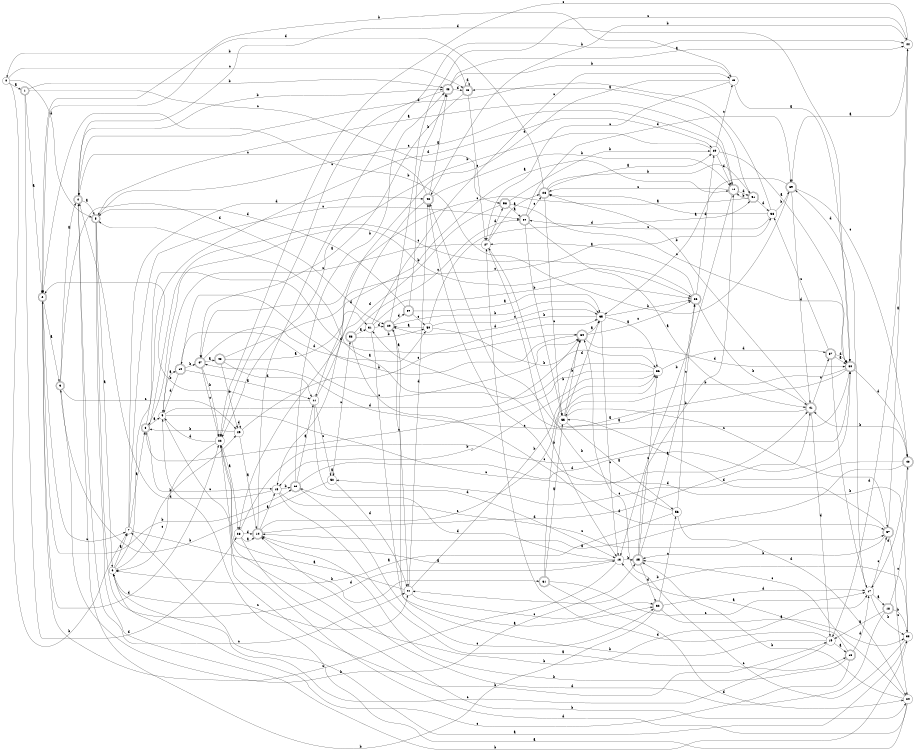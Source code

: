digraph n50_10 {
__start0 [label="" shape="none"];

rankdir=LR;
size="8,5";

s0 [style="filled", color="black", fillcolor="white" shape="circle", label="0"];
s1 [style="rounded,filled", color="black", fillcolor="white" shape="doublecircle", label="1"];
s2 [style="rounded,filled", color="black", fillcolor="white" shape="doublecircle", label="2"];
s3 [style="rounded,filled", color="black", fillcolor="white" shape="doublecircle", label="3"];
s4 [style="rounded,filled", color="black", fillcolor="white" shape="doublecircle", label="4"];
s5 [style="rounded,filled", color="black", fillcolor="white" shape="doublecircle", label="5"];
s6 [style="filled", color="black", fillcolor="white" shape="circle", label="6"];
s7 [style="filled", color="black", fillcolor="white" shape="circle", label="7"];
s8 [style="rounded,filled", color="black", fillcolor="white" shape="doublecircle", label="8"];
s9 [style="filled", color="black", fillcolor="white" shape="circle", label="9"];
s10 [style="rounded,filled", color="black", fillcolor="white" shape="doublecircle", label="10"];
s11 [style="filled", color="black", fillcolor="white" shape="circle", label="11"];
s12 [style="rounded,filled", color="black", fillcolor="white" shape="doublecircle", label="12"];
s13 [style="filled", color="black", fillcolor="white" shape="circle", label="13"];
s14 [style="rounded,filled", color="black", fillcolor="white" shape="doublecircle", label="14"];
s15 [style="filled", color="black", fillcolor="white" shape="circle", label="15"];
s16 [style="rounded,filled", color="black", fillcolor="white" shape="doublecircle", label="16"];
s17 [style="filled", color="black", fillcolor="white" shape="circle", label="17"];
s18 [style="rounded,filled", color="black", fillcolor="white" shape="doublecircle", label="18"];
s19 [style="filled", color="black", fillcolor="white" shape="circle", label="19"];
s20 [style="rounded,filled", color="black", fillcolor="white" shape="doublecircle", label="20"];
s21 [style="filled", color="black", fillcolor="white" shape="circle", label="21"];
s22 [style="filled", color="black", fillcolor="white" shape="circle", label="22"];
s23 [style="filled", color="black", fillcolor="white" shape="circle", label="23"];
s24 [style="filled", color="black", fillcolor="white" shape="circle", label="24"];
s25 [style="rounded,filled", color="black", fillcolor="white" shape="doublecircle", label="25"];
s26 [style="rounded,filled", color="black", fillcolor="white" shape="doublecircle", label="26"];
s27 [style="filled", color="black", fillcolor="white" shape="circle", label="27"];
s28 [style="rounded,filled", color="black", fillcolor="white" shape="doublecircle", label="28"];
s29 [style="filled", color="black", fillcolor="white" shape="circle", label="29"];
s30 [style="rounded,filled", color="black", fillcolor="white" shape="doublecircle", label="30"];
s31 [style="filled", color="black", fillcolor="white" shape="circle", label="31"];
s32 [style="rounded,filled", color="black", fillcolor="white" shape="doublecircle", label="32"];
s33 [style="filled", color="black", fillcolor="white" shape="circle", label="33"];
s34 [style="rounded,filled", color="black", fillcolor="white" shape="doublecircle", label="34"];
s35 [style="filled", color="black", fillcolor="white" shape="circle", label="35"];
s36 [style="filled", color="black", fillcolor="white" shape="circle", label="36"];
s37 [style="rounded,filled", color="black", fillcolor="white" shape="doublecircle", label="37"];
s38 [style="filled", color="black", fillcolor="white" shape="circle", label="38"];
s39 [style="rounded,filled", color="black", fillcolor="white" shape="doublecircle", label="39"];
s40 [style="rounded,filled", color="black", fillcolor="white" shape="doublecircle", label="40"];
s41 [style="rounded,filled", color="black", fillcolor="white" shape="doublecircle", label="41"];
s42 [style="rounded,filled", color="black", fillcolor="white" shape="doublecircle", label="42"];
s43 [style="rounded,filled", color="black", fillcolor="white" shape="doublecircle", label="43"];
s44 [style="filled", color="black", fillcolor="white" shape="circle", label="44"];
s45 [style="filled", color="black", fillcolor="white" shape="circle", label="45"];
s46 [style="rounded,filled", color="black", fillcolor="white" shape="doublecircle", label="46"];
s47 [style="rounded,filled", color="black", fillcolor="white" shape="doublecircle", label="47"];
s48 [style="rounded,filled", color="black", fillcolor="white" shape="doublecircle", label="48"];
s49 [style="filled", color="black", fillcolor="white" shape="circle", label="49"];
s50 [style="filled", color="black", fillcolor="white" shape="circle", label="50"];
s51 [style="rounded,filled", color="black", fillcolor="white" shape="doublecircle", label="51"];
s52 [style="filled", color="black", fillcolor="white" shape="circle", label="52"];
s53 [style="rounded,filled", color="black", fillcolor="white" shape="doublecircle", label="53"];
s54 [style="rounded,filled", color="black", fillcolor="white" shape="doublecircle", label="54"];
s55 [style="filled", color="black", fillcolor="white" shape="circle", label="55"];
s56 [style="filled", color="black", fillcolor="white" shape="circle", label="56"];
s57 [style="rounded,filled", color="black", fillcolor="white" shape="doublecircle", label="57"];
s58 [style="rounded,filled", color="black", fillcolor="white" shape="doublecircle", label="58"];
s59 [style="rounded,filled", color="black", fillcolor="white" shape="doublecircle", label="59"];
s60 [style="rounded,filled", color="black", fillcolor="white" shape="doublecircle", label="60"];
s61 [style="rounded,filled", color="black", fillcolor="white" shape="doublecircle", label="61"];
s0 -> s1 [label="a"];
s0 -> s7 [label="b"];
s0 -> s46 [label="c"];
s0 -> s5 [label="d"];
s1 -> s2 [label="a"];
s1 -> s43 [label="b"];
s1 -> s58 [label="c"];
s1 -> s23 [label="d"];
s2 -> s3 [label="a"];
s2 -> s60 [label="b"];
s2 -> s7 [label="c"];
s2 -> s22 [label="d"];
s3 -> s4 [label="a"];
s3 -> s25 [label="b"];
s3 -> s49 [label="c"];
s3 -> s20 [label="d"];
s4 -> s5 [label="a"];
s4 -> s43 [label="b"];
s4 -> s21 [label="c"];
s4 -> s30 [label="d"];
s5 -> s6 [label="a"];
s5 -> s33 [label="b"];
s5 -> s12 [label="c"];
s5 -> s13 [label="d"];
s6 -> s7 [label="a"];
s6 -> s49 [label="b"];
s6 -> s21 [label="c"];
s6 -> s34 [label="d"];
s7 -> s8 [label="a"];
s7 -> s61 [label="b"];
s7 -> s54 [label="c"];
s7 -> s42 [label="d"];
s8 -> s9 [label="a"];
s8 -> s26 [label="b"];
s8 -> s15 [label="c"];
s8 -> s29 [label="d"];
s9 -> s10 [label="a"];
s9 -> s19 [label="b"];
s9 -> s41 [label="c"];
s9 -> s34 [label="d"];
s10 -> s11 [label="a"];
s10 -> s47 [label="b"];
s10 -> s34 [label="c"];
s10 -> s9 [label="d"];
s11 -> s12 [label="a"];
s11 -> s2 [label="b"];
s11 -> s52 [label="c"];
s11 -> s13 [label="d"];
s12 -> s5 [label="a"];
s12 -> s13 [label="b"];
s12 -> s28 [label="c"];
s12 -> s51 [label="d"];
s13 -> s14 [label="a"];
s13 -> s25 [label="b"];
s13 -> s2 [label="c"];
s13 -> s60 [label="d"];
s14 -> s15 [label="a"];
s14 -> s44 [label="b"];
s14 -> s36 [label="c"];
s14 -> s41 [label="d"];
s15 -> s16 [label="a"];
s15 -> s60 [label="b"];
s15 -> s57 [label="c"];
s15 -> s4 [label="d"];
s16 -> s13 [label="a"];
s16 -> s14 [label="b"];
s16 -> s6 [label="c"];
s16 -> s17 [label="d"];
s17 -> s18 [label="a"];
s17 -> s33 [label="b"];
s17 -> s57 [label="c"];
s17 -> s39 [label="d"];
s18 -> s19 [label="a"];
s18 -> s33 [label="b"];
s18 -> s40 [label="c"];
s18 -> s14 [label="d"];
s19 -> s16 [label="a"];
s19 -> s20 [label="b"];
s19 -> s6 [label="c"];
s19 -> s27 [label="d"];
s20 -> s21 [label="a"];
s20 -> s35 [label="b"];
s20 -> s44 [label="c"];
s20 -> s59 [label="d"];
s21 -> s22 [label="a"];
s21 -> s36 [label="b"];
s21 -> s32 [label="c"];
s21 -> s42 [label="d"];
s22 -> s23 [label="a"];
s22 -> s17 [label="b"];
s22 -> s6 [label="c"];
s22 -> s9 [label="d"];
s23 -> s14 [label="a"];
s23 -> s24 [label="b"];
s23 -> s30 [label="c"];
s23 -> s14 [label="d"];
s24 -> s9 [label="a"];
s24 -> s25 [label="b"];
s24 -> s25 [label="c"];
s24 -> s22 [label="d"];
s25 -> s26 [label="a"];
s25 -> s12 [label="b"];
s25 -> s36 [label="c"];
s25 -> s32 [label="d"];
s26 -> s27 [label="a"];
s26 -> s41 [label="b"];
s26 -> s8 [label="c"];
s26 -> s29 [label="d"];
s27 -> s28 [label="a"];
s27 -> s13 [label="b"];
s27 -> s9 [label="c"];
s27 -> s58 [label="d"];
s28 -> s29 [label="a"];
s28 -> s51 [label="b"];
s28 -> s55 [label="c"];
s28 -> s2 [label="d"];
s29 -> s30 [label="a"];
s29 -> s22 [label="b"];
s29 -> s45 [label="c"];
s29 -> s12 [label="d"];
s30 -> s31 [label="a"];
s30 -> s55 [label="b"];
s30 -> s47 [label="c"];
s30 -> s40 [label="d"];
s31 -> s32 [label="a"];
s31 -> s26 [label="b"];
s31 -> s45 [label="c"];
s31 -> s20 [label="d"];
s32 -> s33 [label="a"];
s32 -> s4 [label="b"];
s32 -> s56 [label="c"];
s32 -> s17 [label="d"];
s33 -> s7 [label="a"];
s33 -> s21 [label="b"];
s33 -> s34 [label="c"];
s33 -> s42 [label="d"];
s34 -> s35 [label="a"];
s34 -> s10 [label="b"];
s34 -> s26 [label="c"];
s34 -> s30 [label="d"];
s35 -> s36 [label="a"];
s35 -> s26 [label="b"];
s35 -> s13 [label="c"];
s35 -> s20 [label="d"];
s36 -> s5 [label="a"];
s36 -> s15 [label="b"];
s36 -> s8 [label="c"];
s36 -> s37 [label="d"];
s37 -> s30 [label="a"];
s37 -> s17 [label="b"];
s37 -> s38 [label="c"];
s37 -> s30 [label="d"];
s38 -> s28 [label="a"];
s38 -> s39 [label="b"];
s38 -> s54 [label="c"];
s38 -> s4 [label="d"];
s39 -> s35 [label="a"];
s39 -> s2 [label="b"];
s39 -> s40 [label="c"];
s39 -> s41 [label="d"];
s40 -> s14 [label="a"];
s40 -> s41 [label="b"];
s40 -> s52 [label="c"];
s40 -> s17 [label="d"];
s41 -> s42 [label="a"];
s41 -> s28 [label="b"];
s41 -> s37 [label="c"];
s41 -> s19 [label="d"];
s42 -> s43 [label="a"];
s42 -> s12 [label="b"];
s42 -> s4 [label="c"];
s42 -> s15 [label="d"];
s43 -> s44 [label="a"];
s43 -> s45 [label="b"];
s43 -> s22 [label="c"];
s43 -> s46 [label="d"];
s44 -> s39 [label="a"];
s44 -> s42 [label="b"];
s44 -> s22 [label="c"];
s44 -> s19 [label="d"];
s45 -> s30 [label="a"];
s45 -> s2 [label="b"];
s45 -> s27 [label="c"];
s45 -> s11 [label="d"];
s46 -> s47 [label="a"];
s46 -> s0 [label="b"];
s46 -> s27 [label="c"];
s46 -> s46 [label="d"];
s47 -> s48 [label="a"];
s47 -> s22 [label="b"];
s47 -> s22 [label="c"];
s47 -> s50 [label="d"];
s48 -> s31 [label="a"];
s48 -> s49 [label="b"];
s48 -> s38 [label="c"];
s48 -> s11 [label="d"];
s49 -> s14 [label="a"];
s49 -> s8 [label="b"];
s49 -> s35 [label="c"];
s49 -> s49 [label="d"];
s50 -> s20 [label="a"];
s50 -> s36 [label="b"];
s50 -> s35 [label="c"];
s50 -> s51 [label="d"];
s51 -> s46 [label="a"];
s51 -> s12 [label="b"];
s51 -> s47 [label="c"];
s51 -> s38 [label="d"];
s52 -> s52 [label="a"];
s52 -> s3 [label="b"];
s52 -> s53 [label="c"];
s52 -> s21 [label="d"];
s53 -> s31 [label="a"];
s53 -> s50 [label="b"];
s53 -> s54 [label="c"];
s53 -> s57 [label="d"];
s54 -> s41 [label="a"];
s54 -> s55 [label="b"];
s54 -> s28 [label="c"];
s54 -> s39 [label="d"];
s55 -> s56 [label="a"];
s55 -> s34 [label="b"];
s55 -> s57 [label="c"];
s55 -> s35 [label="d"];
s56 -> s6 [label="a"];
s56 -> s27 [label="b"];
s56 -> s26 [label="c"];
s56 -> s24 [label="d"];
s57 -> s44 [label="a"];
s57 -> s25 [label="b"];
s57 -> s24 [label="c"];
s57 -> s55 [label="d"];
s58 -> s54 [label="a"];
s58 -> s29 [label="b"];
s58 -> s30 [label="c"];
s58 -> s23 [label="d"];
s59 -> s35 [label="a"];
s59 -> s43 [label="b"];
s59 -> s50 [label="c"];
s59 -> s5 [label="d"];
s60 -> s11 [label="a"];
s60 -> s43 [label="b"];
s60 -> s32 [label="c"];
s60 -> s30 [label="d"];
s61 -> s55 [label="a"];
s61 -> s34 [label="b"];
s61 -> s17 [label="c"];
s61 -> s24 [label="d"];

}
